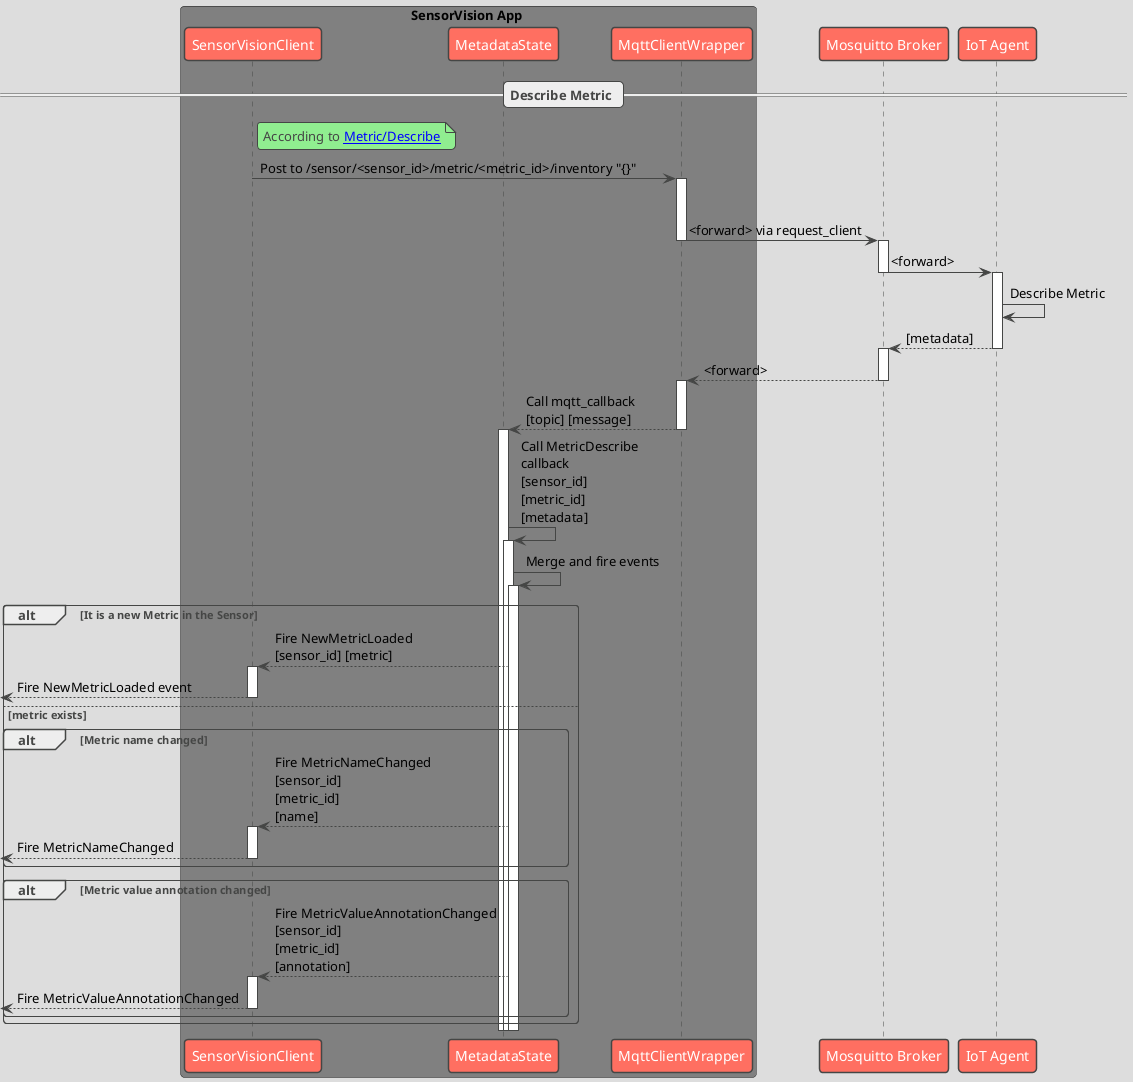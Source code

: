 @startuml

!theme toy

box SensorVision App #grey
    participant SensorVisionClient as Client
    participant MetadataState as State
    participant MqttClientWrapper as Mqtt
end box

participant "Mosquitto Broker" as Broker
participant "IoT Agent" as Agent

== Describe Metric ==
note right Client: According to [[https://docs-iot.teamviewer.com/mqtt-api/#542-describe Metric/Describe]]
Client -> Mqtt ++--: Post to /sensor/<sensor_id>/metric/<metric_id>/inventory "{}"
Mqtt -> Broker --++: <forward> via request_client
Broker -> Agent --++: <forward>
Agent -> Agent : Describe Metric
Broker <-- Agent --++: [metadata]
Mqtt <-- Broker --++: <forward>
State <-- Mqtt --++: Call mqtt_callback\n[topic] [message]
State -> State ++: Call MetricDescribe\ncallback\n[sensor_id]\n[metric_id]\n[metadata]
State -> State ++: Merge and fire events
alt It is a new Metric in the Sensor
    Client <-- State ++: Fire NewMetricLoaded\n[sensor_id] [metric]
    <-- Client --: Fire NewMetricLoaded event
else metric exists
    alt Metric name changed
        Client <-- State ++: Fire MetricNameChanged\n[sensor_id]\n[metric_id]\n[name]
        <-- Client --: Fire MetricNameChanged
    end alt
    alt Metric value annotation changed
        Client <-- State ++: Fire MetricValueAnnotationChanged\n[sensor_id]\n[metric_id]\n[annotation]
        <-- Client --: Fire MetricValueAnnotationChanged
    end alt
end alt
deactivate State
deactivate State
deactivate State

@enduml
